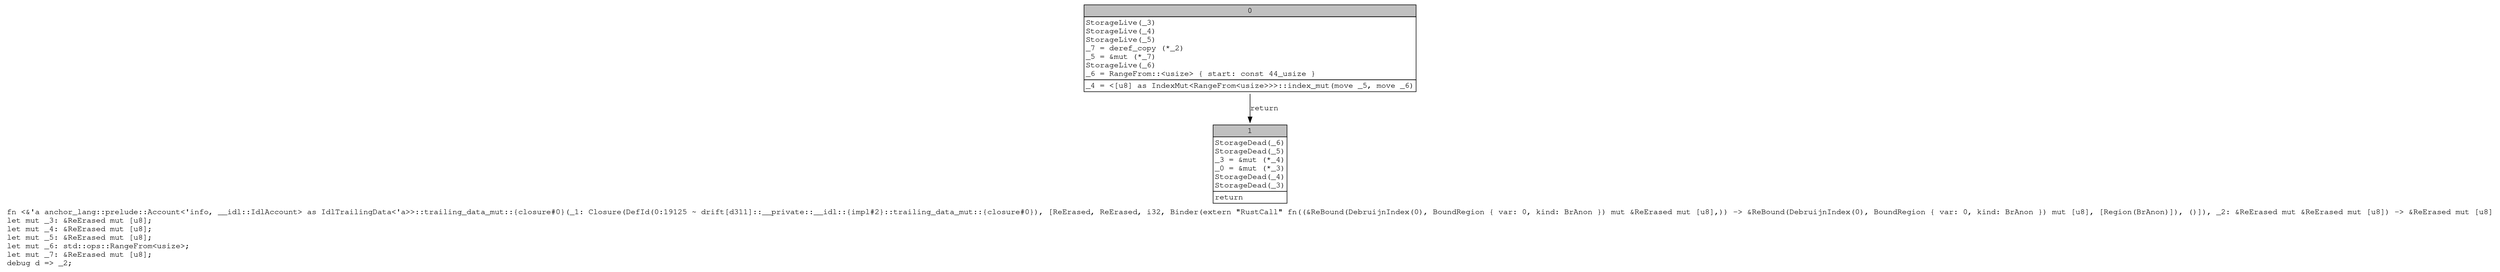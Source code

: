 digraph Mir_0_19125 {
    graph [fontname="Courier, monospace"];
    node [fontname="Courier, monospace"];
    edge [fontname="Courier, monospace"];
    label=<fn &lt;&amp;'a anchor_lang::prelude::Account&lt;'info, __idl::IdlAccount&gt; as IdlTrailingData&lt;'a&gt;&gt;::trailing_data_mut::{closure#0}(_1: Closure(DefId(0:19125 ~ drift[d311]::__private::__idl::{impl#2}::trailing_data_mut::{closure#0}), [ReErased, ReErased, i32, Binder(extern &quot;RustCall&quot; fn((&amp;ReBound(DebruijnIndex(0), BoundRegion { var: 0, kind: BrAnon }) mut &amp;ReErased mut [u8],)) -&gt; &amp;ReBound(DebruijnIndex(0), BoundRegion { var: 0, kind: BrAnon }) mut [u8], [Region(BrAnon)]), ()]), _2: &amp;ReErased mut &amp;ReErased mut [u8]) -&gt; &amp;ReErased mut [u8]<br align="left"/>let mut _3: &amp;ReErased mut [u8];<br align="left"/>let mut _4: &amp;ReErased mut [u8];<br align="left"/>let mut _5: &amp;ReErased mut [u8];<br align="left"/>let mut _6: std::ops::RangeFrom&lt;usize&gt;;<br align="left"/>let mut _7: &amp;ReErased mut [u8];<br align="left"/>debug d =&gt; _2;<br align="left"/>>;
    bb0__0_19125 [shape="none", label=<<table border="0" cellborder="1" cellspacing="0"><tr><td bgcolor="gray" align="center" colspan="1">0</td></tr><tr><td align="left" balign="left">StorageLive(_3)<br/>StorageLive(_4)<br/>StorageLive(_5)<br/>_7 = deref_copy (*_2)<br/>_5 = &amp;mut (*_7)<br/>StorageLive(_6)<br/>_6 = RangeFrom::&lt;usize&gt; { start: const 44_usize }<br/></td></tr><tr><td align="left">_4 = &lt;[u8] as IndexMut&lt;RangeFrom&lt;usize&gt;&gt;&gt;::index_mut(move _5, move _6)</td></tr></table>>];
    bb1__0_19125 [shape="none", label=<<table border="0" cellborder="1" cellspacing="0"><tr><td bgcolor="gray" align="center" colspan="1">1</td></tr><tr><td align="left" balign="left">StorageDead(_6)<br/>StorageDead(_5)<br/>_3 = &amp;mut (*_4)<br/>_0 = &amp;mut (*_3)<br/>StorageDead(_4)<br/>StorageDead(_3)<br/></td></tr><tr><td align="left">return</td></tr></table>>];
    bb0__0_19125 -> bb1__0_19125 [label="return"];
}
